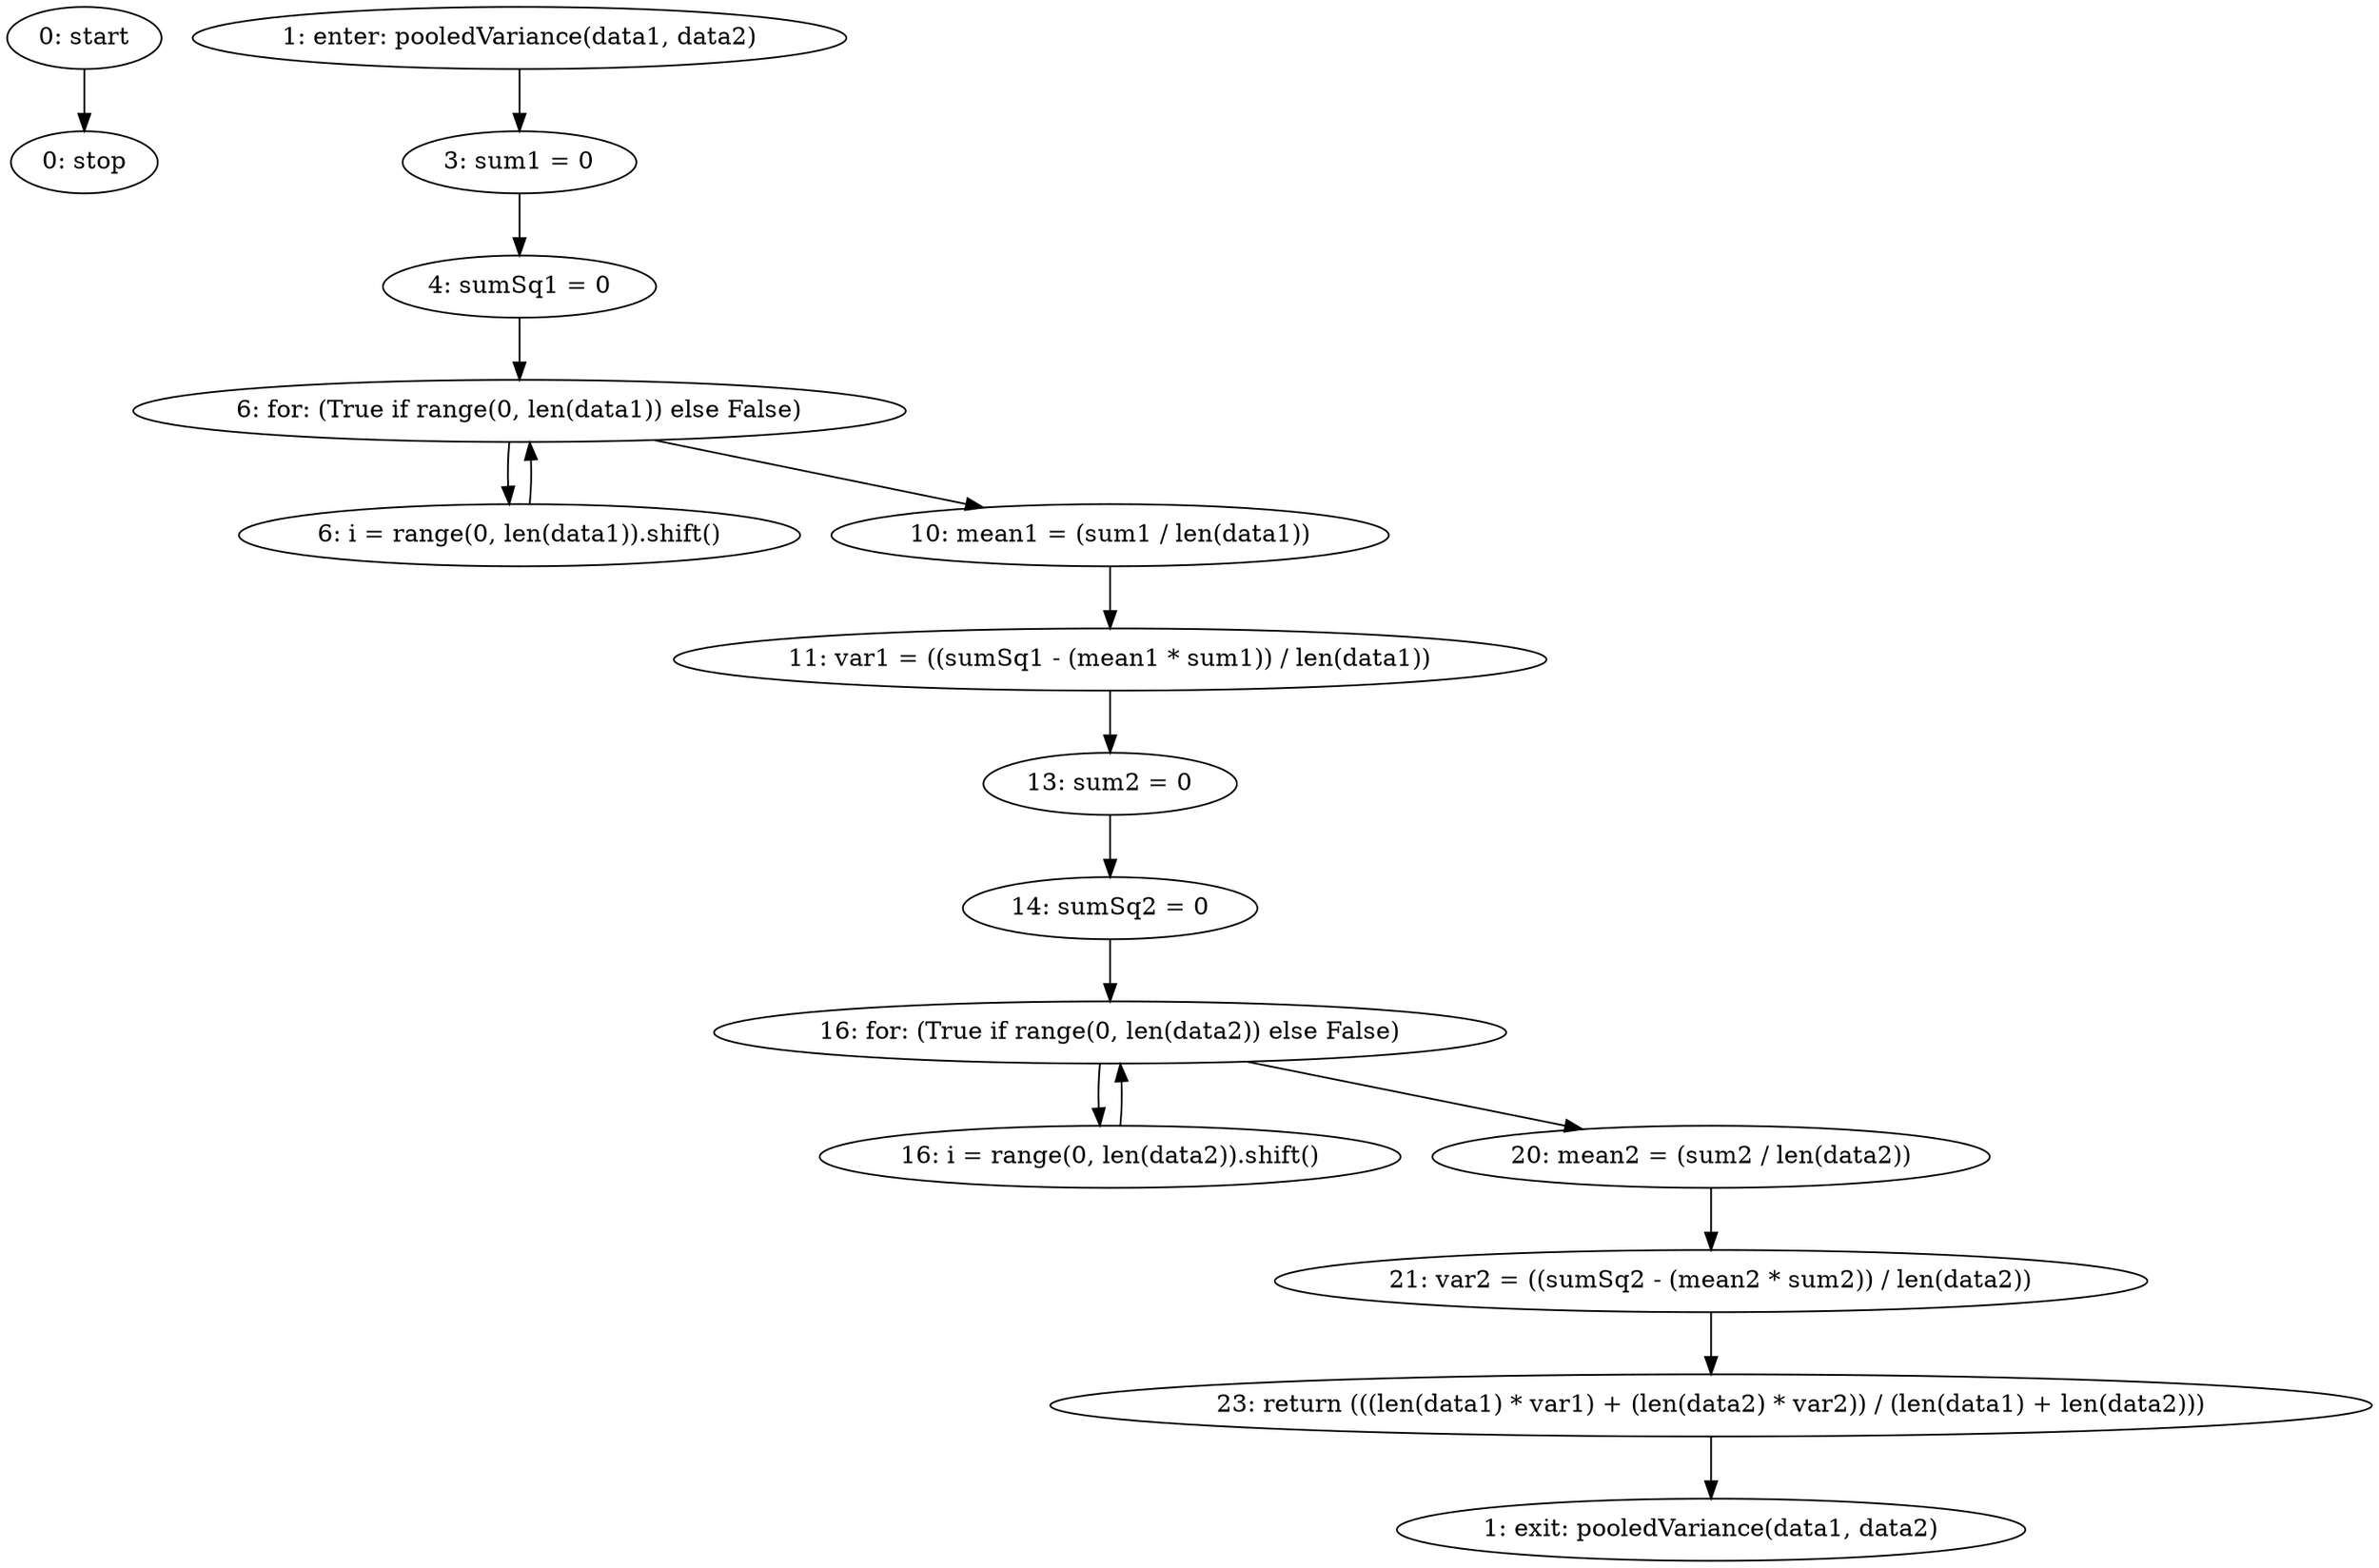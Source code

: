 strict digraph "" {
	node [label="\N"];
	0	[label="0: start"];
	16	[label="0: stop"];
	0 -> 16;
	1	[label="1: enter: pooledVariance(data1, data2)"];
	3	[label="3: sum1 = 0"];
	1 -> 3;
	4	[label="4: sumSq1 = 0"];
	3 -> 4;
	2	[label="1: exit: pooledVariance(data1, data2)"];
	15	[label="23: return (((len(data1) * var1) + (len(data2) * var2)) / (len(data1) + len(data2)))"];
	15 -> 2;
	5	[label="6: for: (True if range(0, len(data1)) else False)"];
	4 -> 5;
	6	[label="6: i = range(0, len(data1)).shift()"];
	5 -> 6;
	7	[label="10: mean1 = (sum1 / len(data1))"];
	5 -> 7;
	6 -> 5;
	8	[label="11: var1 = ((sumSq1 - (mean1 * sum1)) / len(data1))"];
	7 -> 8;
	9	[label="13: sum2 = 0"];
	8 -> 9;
	10	[label="14: sumSq2 = 0"];
	9 -> 10;
	11	[label="16: for: (True if range(0, len(data2)) else False)"];
	10 -> 11;
	12	[label="16: i = range(0, len(data2)).shift()"];
	11 -> 12;
	13	[label="20: mean2 = (sum2 / len(data2))"];
	11 -> 13;
	12 -> 11;
	14	[label="21: var2 = ((sumSq2 - (mean2 * sum2)) / len(data2))"];
	13 -> 14;
	14 -> 15;
}
